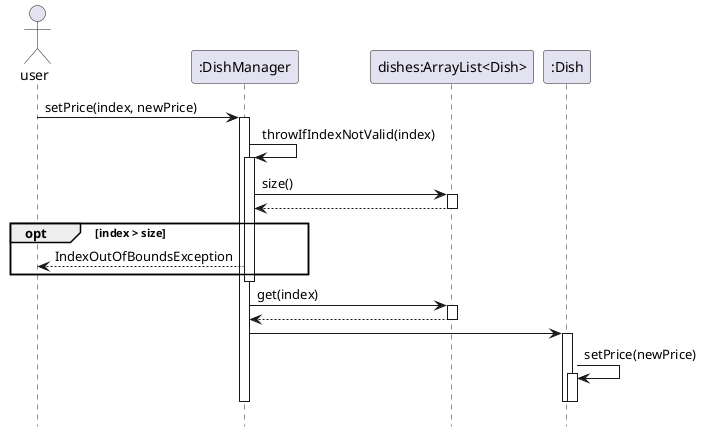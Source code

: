 @startuml
'https://plantuml.com/sequence-diagram

hide footbox

actor user
participant ":DishManager" as dishmanager
participant "dishes:ArrayList<Dish>" as dishes
participant ":Dish" as dish


user -> dishmanager: setPrice(index, newPrice)
activate dishmanager

dishmanager -> dishmanager: throwIfIndexNotValid(index)
activate dishmanager

dishmanager -> dishes: size()
activate dishes
dishes --> dishmanager
deactivate dishes
group opt [index > size]
dishmanager --> user: IndexOutOfBoundsException
end

deactivate dishmanager

dishmanager -> dishes: get(index)
activate dishes
dishes --> dishmanager
deactivate dishes
dishmanager -> dish
activate dish
dish -> dish: setPrice(newPrice)
activate dish
deactivate dish
deactivate dish
deactivate dishmanager
@enduml